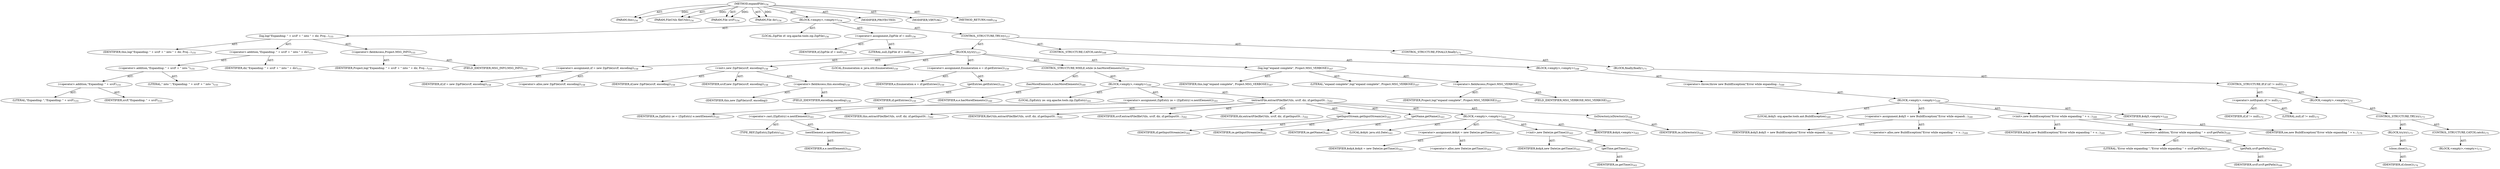 digraph "expandFile" {  
"111669149697" [label = <(METHOD,expandFile)<SUB>154</SUB>> ]
"115964116993" [label = <(PARAM,this)<SUB>154</SUB>> ]
"115964116998" [label = <(PARAM,FileUtils fileUtils)<SUB>154</SUB>> ]
"115964116999" [label = <(PARAM,File srcF)<SUB>154</SUB>> ]
"115964117000" [label = <(PARAM,File dir)<SUB>154</SUB>> ]
"25769803791" [label = <(BLOCK,&lt;empty&gt;,&lt;empty&gt;)<SUB>154</SUB>> ]
"30064771148" [label = <(log,log(&quot;Expanding: &quot; + srcF + &quot; into &quot; + dir, Proj...)<SUB>155</SUB>> ]
"68719476744" [label = <(IDENTIFIER,this,log(&quot;Expanding: &quot; + srcF + &quot; into &quot; + dir, Proj...)<SUB>155</SUB>> ]
"30064771149" [label = <(&lt;operator&gt;.addition,&quot;Expanding: &quot; + srcF + &quot; into &quot; + dir)<SUB>155</SUB>> ]
"30064771150" [label = <(&lt;operator&gt;.addition,&quot;Expanding: &quot; + srcF + &quot; into &quot;)<SUB>155</SUB>> ]
"30064771151" [label = <(&lt;operator&gt;.addition,&quot;Expanding: &quot; + srcF)<SUB>155</SUB>> ]
"90194313231" [label = <(LITERAL,&quot;Expanding: &quot;,&quot;Expanding: &quot; + srcF)<SUB>155</SUB>> ]
"68719476805" [label = <(IDENTIFIER,srcF,&quot;Expanding: &quot; + srcF)<SUB>155</SUB>> ]
"90194313232" [label = <(LITERAL,&quot; into &quot;,&quot;Expanding: &quot; + srcF + &quot; into &quot;)<SUB>155</SUB>> ]
"68719476806" [label = <(IDENTIFIER,dir,&quot;Expanding: &quot; + srcF + &quot; into &quot; + dir)<SUB>155</SUB>> ]
"30064771152" [label = <(&lt;operator&gt;.fieldAccess,Project.MSG_INFO)<SUB>155</SUB>> ]
"68719476807" [label = <(IDENTIFIER,Project,log(&quot;Expanding: &quot; + srcF + &quot; into &quot; + dir, Proj...)<SUB>155</SUB>> ]
"55834574862" [label = <(FIELD_IDENTIFIER,MSG_INFO,MSG_INFO)<SUB>155</SUB>> ]
"94489280524" [label = <(LOCAL,ZipFile zf: org.apache.tools.zip.ZipFile)<SUB>156</SUB>> ]
"30064771153" [label = <(&lt;operator&gt;.assignment,ZipFile zf = null)<SUB>156</SUB>> ]
"68719476808" [label = <(IDENTIFIER,zf,ZipFile zf = null)<SUB>156</SUB>> ]
"90194313233" [label = <(LITERAL,null,ZipFile zf = null)<SUB>156</SUB>> ]
"47244640266" [label = <(CONTROL_STRUCTURE,TRY,try)<SUB>157</SUB>> ]
"25769803792" [label = <(BLOCK,try,try)<SUB>157</SUB>> ]
"30064771154" [label = <(&lt;operator&gt;.assignment,zf = new ZipFile(srcF, encoding))<SUB>158</SUB>> ]
"68719476809" [label = <(IDENTIFIER,zf,zf = new ZipFile(srcF, encoding))<SUB>158</SUB>> ]
"30064771155" [label = <(&lt;operator&gt;.alloc,new ZipFile(srcF, encoding))<SUB>158</SUB>> ]
"30064771156" [label = <(&lt;init&gt;,new ZipFile(srcF, encoding))<SUB>158</SUB>> ]
"68719476810" [label = <(IDENTIFIER,zf,new ZipFile(srcF, encoding))<SUB>158</SUB>> ]
"68719476811" [label = <(IDENTIFIER,srcF,new ZipFile(srcF, encoding))<SUB>158</SUB>> ]
"30064771157" [label = <(&lt;operator&gt;.fieldAccess,this.encoding)<SUB>158</SUB>> ]
"68719476812" [label = <(IDENTIFIER,this,new ZipFile(srcF, encoding))> ]
"55834574863" [label = <(FIELD_IDENTIFIER,encoding,encoding)<SUB>158</SUB>> ]
"94489280525" [label = <(LOCAL,Enumeration e: java.util.Enumeration)<SUB>159</SUB>> ]
"30064771158" [label = <(&lt;operator&gt;.assignment,Enumeration e = zf.getEntries())<SUB>159</SUB>> ]
"68719476813" [label = <(IDENTIFIER,e,Enumeration e = zf.getEntries())<SUB>159</SUB>> ]
"30064771159" [label = <(getEntries,getEntries())<SUB>159</SUB>> ]
"68719476814" [label = <(IDENTIFIER,zf,getEntries())<SUB>159</SUB>> ]
"47244640267" [label = <(CONTROL_STRUCTURE,WHILE,while (e.hasMoreElements()))<SUB>160</SUB>> ]
"30064771160" [label = <(hasMoreElements,e.hasMoreElements())<SUB>160</SUB>> ]
"68719476815" [label = <(IDENTIFIER,e,e.hasMoreElements())<SUB>160</SUB>> ]
"25769803793" [label = <(BLOCK,&lt;empty&gt;,&lt;empty&gt;)<SUB>160</SUB>> ]
"94489280526" [label = <(LOCAL,ZipEntry ze: org.apache.tools.zip.ZipEntry)<SUB>161</SUB>> ]
"30064771161" [label = <(&lt;operator&gt;.assignment,ZipEntry ze = (ZipEntry) e.nextElement())<SUB>161</SUB>> ]
"68719476816" [label = <(IDENTIFIER,ze,ZipEntry ze = (ZipEntry) e.nextElement())<SUB>161</SUB>> ]
"30064771162" [label = <(&lt;operator&gt;.cast,(ZipEntry) e.nextElement())<SUB>161</SUB>> ]
"180388626433" [label = <(TYPE_REF,ZipEntry,ZipEntry)<SUB>161</SUB>> ]
"30064771163" [label = <(nextElement,e.nextElement())<SUB>161</SUB>> ]
"68719476817" [label = <(IDENTIFIER,e,e.nextElement())<SUB>161</SUB>> ]
"30064771164" [label = <(extractFile,extractFile(fileUtils, srcF, dir, zf.getInputSt...)<SUB>162</SUB>> ]
"68719476745" [label = <(IDENTIFIER,this,extractFile(fileUtils, srcF, dir, zf.getInputSt...)<SUB>162</SUB>> ]
"68719476818" [label = <(IDENTIFIER,fileUtils,extractFile(fileUtils, srcF, dir, zf.getInputSt...)<SUB>162</SUB>> ]
"68719476819" [label = <(IDENTIFIER,srcF,extractFile(fileUtils, srcF, dir, zf.getInputSt...)<SUB>162</SUB>> ]
"68719476820" [label = <(IDENTIFIER,dir,extractFile(fileUtils, srcF, dir, zf.getInputSt...)<SUB>162</SUB>> ]
"30064771165" [label = <(getInputStream,getInputStream(ze))<SUB>162</SUB>> ]
"68719476821" [label = <(IDENTIFIER,zf,getInputStream(ze))<SUB>162</SUB>> ]
"68719476822" [label = <(IDENTIFIER,ze,getInputStream(ze))<SUB>162</SUB>> ]
"30064771166" [label = <(getName,getName())<SUB>163</SUB>> ]
"68719476823" [label = <(IDENTIFIER,ze,getName())<SUB>163</SUB>> ]
"25769803794" [label = <(BLOCK,&lt;empty&gt;,&lt;empty&gt;)<SUB>163</SUB>> ]
"94489280527" [label = <(LOCAL,$obj4: java.util.Date)<SUB>163</SUB>> ]
"30064771167" [label = <(&lt;operator&gt;.assignment,$obj4 = new Date(ze.getTime()))<SUB>163</SUB>> ]
"68719476824" [label = <(IDENTIFIER,$obj4,$obj4 = new Date(ze.getTime()))<SUB>163</SUB>> ]
"30064771168" [label = <(&lt;operator&gt;.alloc,new Date(ze.getTime()))<SUB>163</SUB>> ]
"30064771169" [label = <(&lt;init&gt;,new Date(ze.getTime()))<SUB>163</SUB>> ]
"68719476825" [label = <(IDENTIFIER,$obj4,new Date(ze.getTime()))<SUB>163</SUB>> ]
"30064771170" [label = <(getTime,getTime())<SUB>163</SUB>> ]
"68719476826" [label = <(IDENTIFIER,ze,getTime())<SUB>163</SUB>> ]
"68719476827" [label = <(IDENTIFIER,$obj4,&lt;empty&gt;)<SUB>163</SUB>> ]
"30064771171" [label = <(isDirectory,isDirectory())<SUB>164</SUB>> ]
"68719476828" [label = <(IDENTIFIER,ze,isDirectory())<SUB>164</SUB>> ]
"30064771172" [label = <(log,log(&quot;expand complete&quot;, Project.MSG_VERBOSE))<SUB>167</SUB>> ]
"68719476746" [label = <(IDENTIFIER,this,log(&quot;expand complete&quot;, Project.MSG_VERBOSE))<SUB>167</SUB>> ]
"90194313234" [label = <(LITERAL,&quot;expand complete&quot;,log(&quot;expand complete&quot;, Project.MSG_VERBOSE))<SUB>167</SUB>> ]
"30064771173" [label = <(&lt;operator&gt;.fieldAccess,Project.MSG_VERBOSE)<SUB>167</SUB>> ]
"68719476829" [label = <(IDENTIFIER,Project,log(&quot;expand complete&quot;, Project.MSG_VERBOSE))<SUB>167</SUB>> ]
"55834574864" [label = <(FIELD_IDENTIFIER,MSG_VERBOSE,MSG_VERBOSE)<SUB>167</SUB>> ]
"47244640268" [label = <(CONTROL_STRUCTURE,CATCH,catch)<SUB>168</SUB>> ]
"25769803795" [label = <(BLOCK,&lt;empty&gt;,&lt;empty&gt;)<SUB>168</SUB>> ]
"30064771174" [label = <(&lt;operator&gt;.throw,throw new BuildException(&quot;Error while expanding...)<SUB>169</SUB>> ]
"25769803796" [label = <(BLOCK,&lt;empty&gt;,&lt;empty&gt;)<SUB>169</SUB>> ]
"94489280528" [label = <(LOCAL,$obj5: org.apache.tools.ant.BuildException)<SUB>169</SUB>> ]
"30064771175" [label = <(&lt;operator&gt;.assignment,$obj5 = new BuildException(&quot;Error while expandi...)<SUB>169</SUB>> ]
"68719476830" [label = <(IDENTIFIER,$obj5,$obj5 = new BuildException(&quot;Error while expandi...)<SUB>169</SUB>> ]
"30064771176" [label = <(&lt;operator&gt;.alloc,new BuildException(&quot;Error while expanding &quot; + s...)<SUB>169</SUB>> ]
"30064771177" [label = <(&lt;init&gt;,new BuildException(&quot;Error while expanding &quot; + s...)<SUB>169</SUB>> ]
"68719476831" [label = <(IDENTIFIER,$obj5,new BuildException(&quot;Error while expanding &quot; + s...)<SUB>169</SUB>> ]
"30064771178" [label = <(&lt;operator&gt;.addition,&quot;Error while expanding &quot; + srcF.getPath())<SUB>169</SUB>> ]
"90194313235" [label = <(LITERAL,&quot;Error while expanding &quot;,&quot;Error while expanding &quot; + srcF.getPath())<SUB>169</SUB>> ]
"30064771179" [label = <(getPath,srcF.getPath())<SUB>169</SUB>> ]
"68719476832" [label = <(IDENTIFIER,srcF,srcF.getPath())<SUB>169</SUB>> ]
"68719476833" [label = <(IDENTIFIER,ioe,new BuildException(&quot;Error while expanding &quot; + s...)<SUB>170</SUB>> ]
"68719476834" [label = <(IDENTIFIER,$obj5,&lt;empty&gt;)<SUB>169</SUB>> ]
"47244640269" [label = <(CONTROL_STRUCTURE,FINALLY,finally)<SUB>171</SUB>> ]
"25769803797" [label = <(BLOCK,finally,finally)<SUB>171</SUB>> ]
"47244640270" [label = <(CONTROL_STRUCTURE,IF,if (zf != null))<SUB>172</SUB>> ]
"30064771180" [label = <(&lt;operator&gt;.notEquals,zf != null)<SUB>172</SUB>> ]
"68719476835" [label = <(IDENTIFIER,zf,zf != null)<SUB>172</SUB>> ]
"90194313236" [label = <(LITERAL,null,zf != null)<SUB>172</SUB>> ]
"25769803798" [label = <(BLOCK,&lt;empty&gt;,&lt;empty&gt;)<SUB>172</SUB>> ]
"47244640271" [label = <(CONTROL_STRUCTURE,TRY,try)<SUB>173</SUB>> ]
"25769803799" [label = <(BLOCK,try,try)<SUB>173</SUB>> ]
"30064771181" [label = <(close,close())<SUB>174</SUB>> ]
"68719476836" [label = <(IDENTIFIER,zf,close())<SUB>174</SUB>> ]
"47244640272" [label = <(CONTROL_STRUCTURE,CATCH,catch)<SUB>175</SUB>> ]
"25769803800" [label = <(BLOCK,&lt;empty&gt;,&lt;empty&gt;)<SUB>175</SUB>> ]
"133143986186" [label = <(MODIFIER,PROTECTED)> ]
"133143986187" [label = <(MODIFIER,VIRTUAL)> ]
"128849018881" [label = <(METHOD_RETURN,void)<SUB>154</SUB>> ]
  "111669149697" -> "115964116993"  [ label = "AST: "] 
  "111669149697" -> "115964116998"  [ label = "AST: "] 
  "111669149697" -> "115964116999"  [ label = "AST: "] 
  "111669149697" -> "115964117000"  [ label = "AST: "] 
  "111669149697" -> "25769803791"  [ label = "AST: "] 
  "111669149697" -> "133143986186"  [ label = "AST: "] 
  "111669149697" -> "133143986187"  [ label = "AST: "] 
  "111669149697" -> "128849018881"  [ label = "AST: "] 
  "25769803791" -> "30064771148"  [ label = "AST: "] 
  "25769803791" -> "94489280524"  [ label = "AST: "] 
  "25769803791" -> "30064771153"  [ label = "AST: "] 
  "25769803791" -> "47244640266"  [ label = "AST: "] 
  "30064771148" -> "68719476744"  [ label = "AST: "] 
  "30064771148" -> "30064771149"  [ label = "AST: "] 
  "30064771148" -> "30064771152"  [ label = "AST: "] 
  "30064771149" -> "30064771150"  [ label = "AST: "] 
  "30064771149" -> "68719476806"  [ label = "AST: "] 
  "30064771150" -> "30064771151"  [ label = "AST: "] 
  "30064771150" -> "90194313232"  [ label = "AST: "] 
  "30064771151" -> "90194313231"  [ label = "AST: "] 
  "30064771151" -> "68719476805"  [ label = "AST: "] 
  "30064771152" -> "68719476807"  [ label = "AST: "] 
  "30064771152" -> "55834574862"  [ label = "AST: "] 
  "30064771153" -> "68719476808"  [ label = "AST: "] 
  "30064771153" -> "90194313233"  [ label = "AST: "] 
  "47244640266" -> "25769803792"  [ label = "AST: "] 
  "47244640266" -> "47244640268"  [ label = "AST: "] 
  "47244640266" -> "47244640269"  [ label = "AST: "] 
  "25769803792" -> "30064771154"  [ label = "AST: "] 
  "25769803792" -> "30064771156"  [ label = "AST: "] 
  "25769803792" -> "94489280525"  [ label = "AST: "] 
  "25769803792" -> "30064771158"  [ label = "AST: "] 
  "25769803792" -> "47244640267"  [ label = "AST: "] 
  "25769803792" -> "30064771172"  [ label = "AST: "] 
  "30064771154" -> "68719476809"  [ label = "AST: "] 
  "30064771154" -> "30064771155"  [ label = "AST: "] 
  "30064771156" -> "68719476810"  [ label = "AST: "] 
  "30064771156" -> "68719476811"  [ label = "AST: "] 
  "30064771156" -> "30064771157"  [ label = "AST: "] 
  "30064771157" -> "68719476812"  [ label = "AST: "] 
  "30064771157" -> "55834574863"  [ label = "AST: "] 
  "30064771158" -> "68719476813"  [ label = "AST: "] 
  "30064771158" -> "30064771159"  [ label = "AST: "] 
  "30064771159" -> "68719476814"  [ label = "AST: "] 
  "47244640267" -> "30064771160"  [ label = "AST: "] 
  "47244640267" -> "25769803793"  [ label = "AST: "] 
  "30064771160" -> "68719476815"  [ label = "AST: "] 
  "25769803793" -> "94489280526"  [ label = "AST: "] 
  "25769803793" -> "30064771161"  [ label = "AST: "] 
  "25769803793" -> "30064771164"  [ label = "AST: "] 
  "30064771161" -> "68719476816"  [ label = "AST: "] 
  "30064771161" -> "30064771162"  [ label = "AST: "] 
  "30064771162" -> "180388626433"  [ label = "AST: "] 
  "30064771162" -> "30064771163"  [ label = "AST: "] 
  "30064771163" -> "68719476817"  [ label = "AST: "] 
  "30064771164" -> "68719476745"  [ label = "AST: "] 
  "30064771164" -> "68719476818"  [ label = "AST: "] 
  "30064771164" -> "68719476819"  [ label = "AST: "] 
  "30064771164" -> "68719476820"  [ label = "AST: "] 
  "30064771164" -> "30064771165"  [ label = "AST: "] 
  "30064771164" -> "30064771166"  [ label = "AST: "] 
  "30064771164" -> "25769803794"  [ label = "AST: "] 
  "30064771164" -> "30064771171"  [ label = "AST: "] 
  "30064771165" -> "68719476821"  [ label = "AST: "] 
  "30064771165" -> "68719476822"  [ label = "AST: "] 
  "30064771166" -> "68719476823"  [ label = "AST: "] 
  "25769803794" -> "94489280527"  [ label = "AST: "] 
  "25769803794" -> "30064771167"  [ label = "AST: "] 
  "25769803794" -> "30064771169"  [ label = "AST: "] 
  "25769803794" -> "68719476827"  [ label = "AST: "] 
  "30064771167" -> "68719476824"  [ label = "AST: "] 
  "30064771167" -> "30064771168"  [ label = "AST: "] 
  "30064771169" -> "68719476825"  [ label = "AST: "] 
  "30064771169" -> "30064771170"  [ label = "AST: "] 
  "30064771170" -> "68719476826"  [ label = "AST: "] 
  "30064771171" -> "68719476828"  [ label = "AST: "] 
  "30064771172" -> "68719476746"  [ label = "AST: "] 
  "30064771172" -> "90194313234"  [ label = "AST: "] 
  "30064771172" -> "30064771173"  [ label = "AST: "] 
  "30064771173" -> "68719476829"  [ label = "AST: "] 
  "30064771173" -> "55834574864"  [ label = "AST: "] 
  "47244640268" -> "25769803795"  [ label = "AST: "] 
  "25769803795" -> "30064771174"  [ label = "AST: "] 
  "30064771174" -> "25769803796"  [ label = "AST: "] 
  "25769803796" -> "94489280528"  [ label = "AST: "] 
  "25769803796" -> "30064771175"  [ label = "AST: "] 
  "25769803796" -> "30064771177"  [ label = "AST: "] 
  "25769803796" -> "68719476834"  [ label = "AST: "] 
  "30064771175" -> "68719476830"  [ label = "AST: "] 
  "30064771175" -> "30064771176"  [ label = "AST: "] 
  "30064771177" -> "68719476831"  [ label = "AST: "] 
  "30064771177" -> "30064771178"  [ label = "AST: "] 
  "30064771177" -> "68719476833"  [ label = "AST: "] 
  "30064771178" -> "90194313235"  [ label = "AST: "] 
  "30064771178" -> "30064771179"  [ label = "AST: "] 
  "30064771179" -> "68719476832"  [ label = "AST: "] 
  "47244640269" -> "25769803797"  [ label = "AST: "] 
  "25769803797" -> "47244640270"  [ label = "AST: "] 
  "47244640270" -> "30064771180"  [ label = "AST: "] 
  "47244640270" -> "25769803798"  [ label = "AST: "] 
  "30064771180" -> "68719476835"  [ label = "AST: "] 
  "30064771180" -> "90194313236"  [ label = "AST: "] 
  "25769803798" -> "47244640271"  [ label = "AST: "] 
  "47244640271" -> "25769803799"  [ label = "AST: "] 
  "47244640271" -> "47244640272"  [ label = "AST: "] 
  "25769803799" -> "30064771181"  [ label = "AST: "] 
  "30064771181" -> "68719476836"  [ label = "AST: "] 
  "47244640272" -> "25769803800"  [ label = "AST: "] 
  "111669149697" -> "115964116993"  [ label = "DDG: "] 
  "111669149697" -> "115964116998"  [ label = "DDG: "] 
  "111669149697" -> "115964116999"  [ label = "DDG: "] 
  "111669149697" -> "115964117000"  [ label = "DDG: "] 
}
